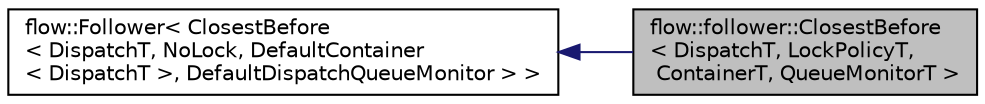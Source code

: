 digraph "flow::follower::ClosestBefore&lt; DispatchT, LockPolicyT, ContainerT, QueueMonitorT &gt;"
{
 // LATEX_PDF_SIZE
  edge [fontname="Helvetica",fontsize="10",labelfontname="Helvetica",labelfontsize="10"];
  node [fontname="Helvetica",fontsize="10",shape=record];
  rankdir="LR";
  Node1 [label="flow::follower::ClosestBefore\l\< DispatchT, LockPolicyT,\l ContainerT, QueueMonitorT \>",height=0.2,width=0.4,color="black", fillcolor="grey75", style="filled", fontcolor="black",tooltip="Captures one element before the capture range lower bound, minus a delay period, within an expected p..."];
  Node2 -> Node1 [dir="back",color="midnightblue",fontsize="10",style="solid"];
  Node2 [label="flow::Follower\< ClosestBefore\l\< DispatchT, NoLock, DefaultContainer\l\< DispatchT \>, DefaultDispatchQueueMonitor \> \>",height=0.2,width=0.4,color="black", fillcolor="white", style="filled",URL="$classflow_1_1_follower.html",tooltip=" "];
}
